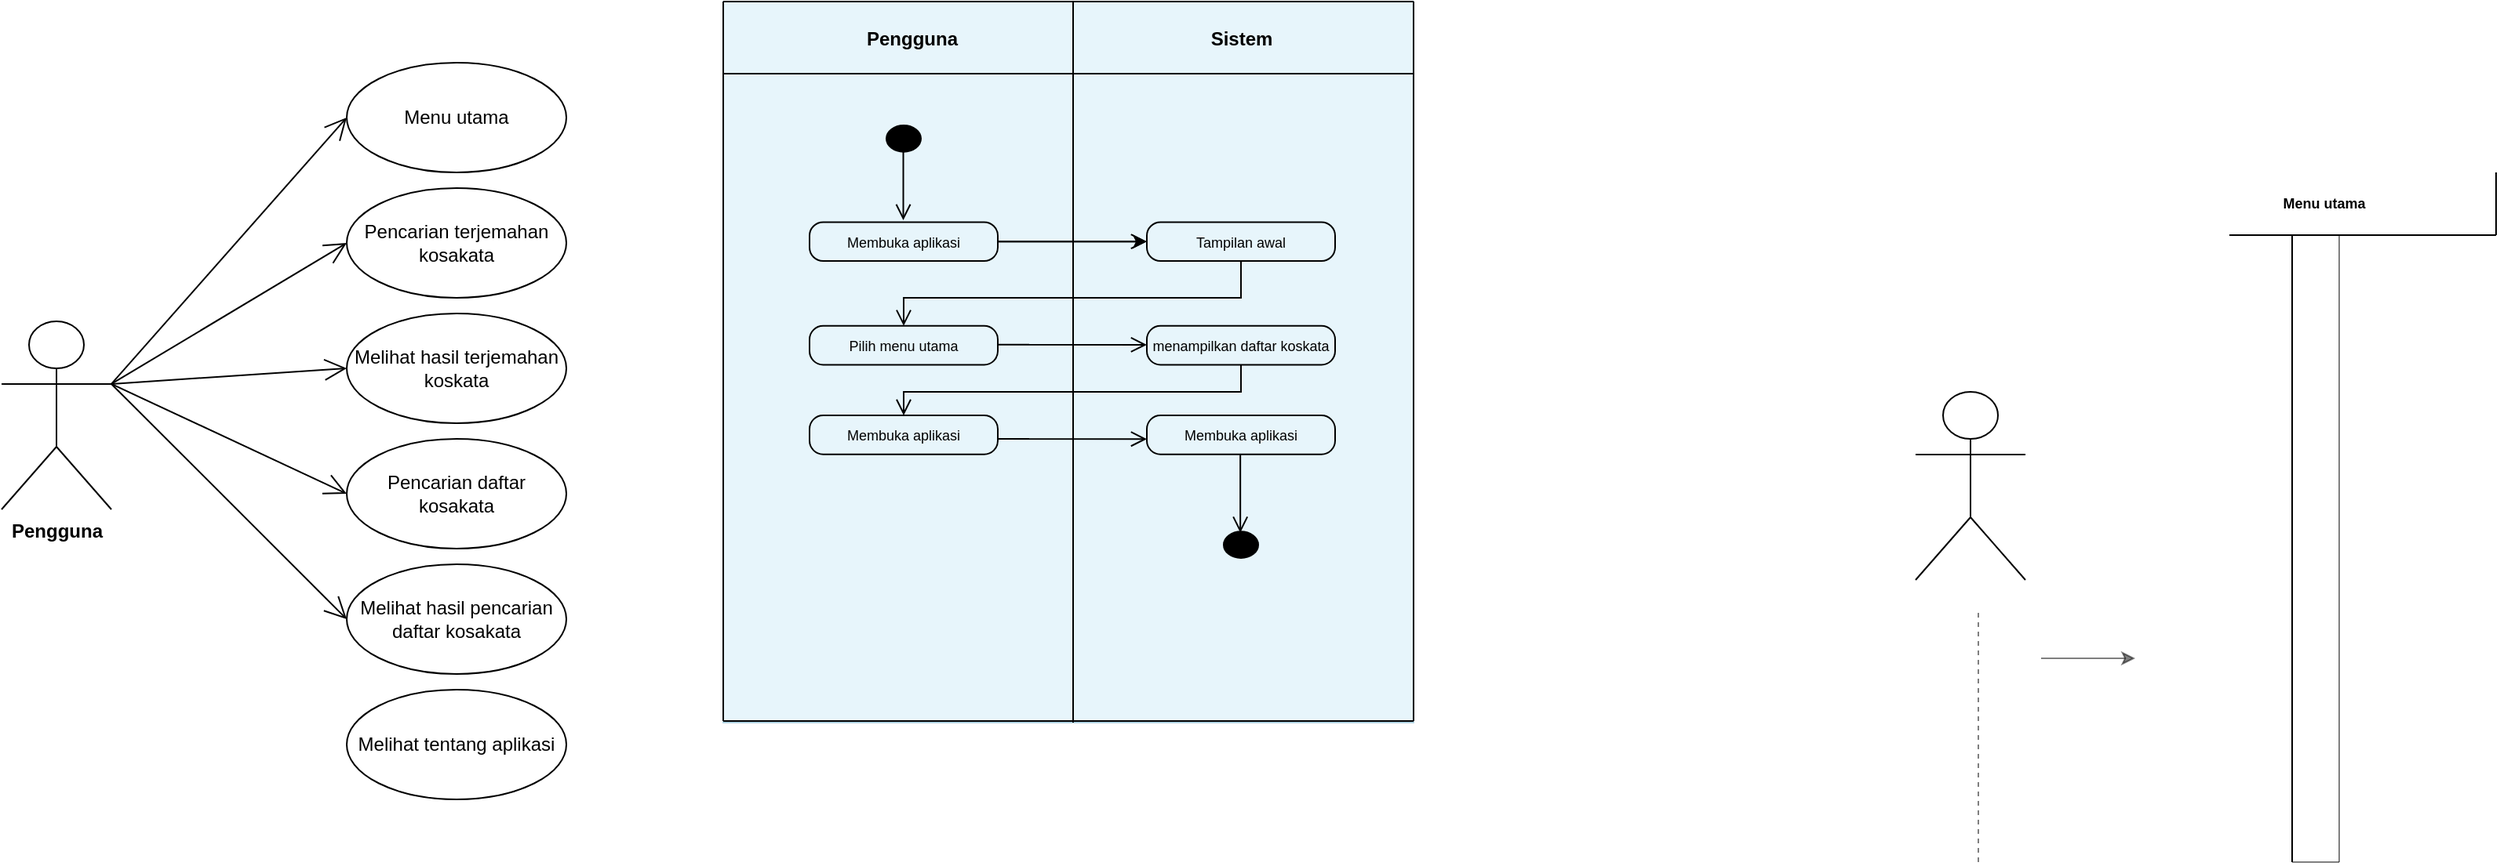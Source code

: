 <mxfile version="20.0.4" type="github">
  <diagram name="Page-1" id="13e1069c-82ec-6db2-03f1-153e76fe0fe0">
    <mxGraphModel dx="1447" dy="867" grid="1" gridSize="10" guides="1" tooltips="1" connect="1" arrows="1" fold="1" page="1" pageScale="1" pageWidth="1100" pageHeight="850" background="#ffffff" math="0" shadow="0">
      <root>
        <mxCell id="0" />
        <mxCell id="1" parent="0" />
        <mxCell id="nNu6dmn3I-eXbNnUtVfC-1" value="&lt;b&gt;Pengguna&lt;/b&gt;" style="shape=umlActor;verticalLabelPosition=bottom;verticalAlign=top;html=1;outlineConnect=0;" vertex="1" parent="1">
          <mxGeometry x="220" y="295" width="70" height="120" as="geometry" />
        </mxCell>
        <mxCell id="nNu6dmn3I-eXbNnUtVfC-2" value="Menu utama" style="ellipse;whiteSpace=wrap;html=1;" vertex="1" parent="1">
          <mxGeometry x="440" y="130" width="140" height="70" as="geometry" />
        </mxCell>
        <mxCell id="nNu6dmn3I-eXbNnUtVfC-3" value="Pencarian terjemahan kosakata&lt;br&gt;" style="ellipse;whiteSpace=wrap;html=1;" vertex="1" parent="1">
          <mxGeometry x="440" y="210" width="140" height="70" as="geometry" />
        </mxCell>
        <mxCell id="nNu6dmn3I-eXbNnUtVfC-4" value="Melihat hasil terjemahan koskata&lt;br&gt;" style="ellipse;whiteSpace=wrap;html=1;" vertex="1" parent="1">
          <mxGeometry x="440" y="290" width="140" height="70" as="geometry" />
        </mxCell>
        <mxCell id="nNu6dmn3I-eXbNnUtVfC-5" value="Pencarian daftar kosakata" style="ellipse;whiteSpace=wrap;html=1;" vertex="1" parent="1">
          <mxGeometry x="440" y="370" width="140" height="70" as="geometry" />
        </mxCell>
        <mxCell id="nNu6dmn3I-eXbNnUtVfC-6" value="Melihat hasil pencarian daftar kosakata" style="ellipse;whiteSpace=wrap;html=1;" vertex="1" parent="1">
          <mxGeometry x="440" y="450" width="140" height="70" as="geometry" />
        </mxCell>
        <mxCell id="nNu6dmn3I-eXbNnUtVfC-7" value="Melihat tentang aplikasi" style="ellipse;whiteSpace=wrap;html=1;" vertex="1" parent="1">
          <mxGeometry x="440" y="530" width="140" height="70" as="geometry" />
        </mxCell>
        <mxCell id="nNu6dmn3I-eXbNnUtVfC-9" value="" style="endArrow=open;endFill=1;endSize=12;html=1;rounded=0;exitX=1;exitY=0.333;exitDx=0;exitDy=0;exitPerimeter=0;entryX=0;entryY=0.5;entryDx=0;entryDy=0;" edge="1" parent="1" source="nNu6dmn3I-eXbNnUtVfC-1" target="nNu6dmn3I-eXbNnUtVfC-4">
          <mxGeometry width="160" relative="1" as="geometry">
            <mxPoint x="290" y="340" as="sourcePoint" />
            <mxPoint x="450" y="340" as="targetPoint" />
          </mxGeometry>
        </mxCell>
        <mxCell id="nNu6dmn3I-eXbNnUtVfC-10" value="" style="endArrow=open;endFill=1;endSize=12;html=1;rounded=0;exitX=1;exitY=0.333;exitDx=0;exitDy=0;exitPerimeter=0;entryX=0;entryY=0.5;entryDx=0;entryDy=0;" edge="1" parent="1" source="nNu6dmn3I-eXbNnUtVfC-1" target="nNu6dmn3I-eXbNnUtVfC-5">
          <mxGeometry width="160" relative="1" as="geometry">
            <mxPoint x="300" y="345" as="sourcePoint" />
            <mxPoint x="450.0" y="335" as="targetPoint" />
          </mxGeometry>
        </mxCell>
        <mxCell id="nNu6dmn3I-eXbNnUtVfC-11" value="" style="endArrow=open;endFill=1;endSize=12;html=1;rounded=0;exitX=1;exitY=0.333;exitDx=0;exitDy=0;exitPerimeter=0;entryX=0;entryY=0.5;entryDx=0;entryDy=0;" edge="1" parent="1" source="nNu6dmn3I-eXbNnUtVfC-1" target="nNu6dmn3I-eXbNnUtVfC-6">
          <mxGeometry width="160" relative="1" as="geometry">
            <mxPoint x="310" y="355" as="sourcePoint" />
            <mxPoint x="460.0" y="345" as="targetPoint" />
          </mxGeometry>
        </mxCell>
        <mxCell id="nNu6dmn3I-eXbNnUtVfC-12" value="" style="endArrow=open;endFill=1;endSize=12;html=1;rounded=0;exitX=1;exitY=0.333;exitDx=0;exitDy=0;exitPerimeter=0;entryX=0;entryY=0.5;entryDx=0;entryDy=0;" edge="1" parent="1" source="nNu6dmn3I-eXbNnUtVfC-1" target="nNu6dmn3I-eXbNnUtVfC-3">
          <mxGeometry width="160" relative="1" as="geometry">
            <mxPoint x="300.0" y="345" as="sourcePoint" />
            <mxPoint x="450.0" y="335" as="targetPoint" />
          </mxGeometry>
        </mxCell>
        <mxCell id="nNu6dmn3I-eXbNnUtVfC-13" value="" style="endArrow=open;endFill=1;endSize=12;html=1;rounded=0;exitX=1;exitY=0.333;exitDx=0;exitDy=0;exitPerimeter=0;entryX=0;entryY=0.5;entryDx=0;entryDy=0;" edge="1" parent="1" source="nNu6dmn3I-eXbNnUtVfC-1" target="nNu6dmn3I-eXbNnUtVfC-2">
          <mxGeometry width="160" relative="1" as="geometry">
            <mxPoint x="310.0" y="355" as="sourcePoint" />
            <mxPoint x="460.0" y="345" as="targetPoint" />
          </mxGeometry>
        </mxCell>
        <mxCell id="nNu6dmn3I-eXbNnUtVfC-52" value="" style="group;fillColor=#b1ddf0;strokeColor=#10739e;opacity=30;" vertex="1" connectable="0" parent="1">
          <mxGeometry x="680" y="91" width="440" height="460" as="geometry" />
        </mxCell>
        <mxCell id="nNu6dmn3I-eXbNnUtVfC-25" value="" style="endArrow=none;html=1;rounded=0;" edge="1" parent="nNu6dmn3I-eXbNnUtVfC-52">
          <mxGeometry width="50" height="50" relative="1" as="geometry">
            <mxPoint y="46" as="sourcePoint" />
            <mxPoint x="440" y="46" as="targetPoint" />
          </mxGeometry>
        </mxCell>
        <mxCell id="nNu6dmn3I-eXbNnUtVfC-26" value="" style="endArrow=none;html=1;rounded=0;" edge="1" parent="nNu6dmn3I-eXbNnUtVfC-52">
          <mxGeometry width="50" height="50" relative="1" as="geometry">
            <mxPoint x="223" y="460" as="sourcePoint" />
            <mxPoint x="223" as="targetPoint" />
          </mxGeometry>
        </mxCell>
        <mxCell id="nNu6dmn3I-eXbNnUtVfC-27" value="&lt;b&gt;Pengguna&lt;/b&gt;" style="text;html=1;resizable=0;autosize=1;align=center;verticalAlign=middle;points=[];fillColor=none;strokeColor=none;rounded=0;opacity=30;" vertex="1" parent="nNu6dmn3I-eXbNnUtVfC-52">
          <mxGeometry x="80" y="9" width="80" height="30" as="geometry" />
        </mxCell>
        <mxCell id="nNu6dmn3I-eXbNnUtVfC-28" value="&lt;b&gt;Sistem&lt;/b&gt;" style="text;html=1;resizable=0;autosize=1;align=center;verticalAlign=middle;points=[];fillColor=none;strokeColor=none;rounded=0;opacity=30;" vertex="1" parent="nNu6dmn3I-eXbNnUtVfC-52">
          <mxGeometry x="300" y="9" width="60" height="30" as="geometry" />
        </mxCell>
        <mxCell id="nNu6dmn3I-eXbNnUtVfC-18" value="" style="endArrow=none;html=1;rounded=0;" edge="1" parent="nNu6dmn3I-eXbNnUtVfC-52">
          <mxGeometry width="50" height="50" relative="1" as="geometry">
            <mxPoint y="459" as="sourcePoint" />
            <mxPoint as="targetPoint" />
          </mxGeometry>
        </mxCell>
        <mxCell id="nNu6dmn3I-eXbNnUtVfC-19" value="" style="endArrow=none;html=1;rounded=0;" edge="1" parent="nNu6dmn3I-eXbNnUtVfC-52">
          <mxGeometry width="50" height="50" relative="1" as="geometry">
            <mxPoint x="440" y="459" as="sourcePoint" />
            <mxPoint x="440" as="targetPoint" />
          </mxGeometry>
        </mxCell>
        <mxCell id="nNu6dmn3I-eXbNnUtVfC-20" value="" style="endArrow=none;html=1;rounded=0;" edge="1" parent="nNu6dmn3I-eXbNnUtVfC-52">
          <mxGeometry width="50" height="50" relative="1" as="geometry">
            <mxPoint y="459.0" as="sourcePoint" />
            <mxPoint x="440" y="459.0" as="targetPoint" />
          </mxGeometry>
        </mxCell>
        <mxCell id="nNu6dmn3I-eXbNnUtVfC-21" value="" style="endArrow=none;html=1;rounded=0;" edge="1" parent="nNu6dmn3I-eXbNnUtVfC-52">
          <mxGeometry width="50" height="50" relative="1" as="geometry">
            <mxPoint as="sourcePoint" />
            <mxPoint x="440" as="targetPoint" />
          </mxGeometry>
        </mxCell>
        <mxCell id="nNu6dmn3I-eXbNnUtVfC-29" value="" style="ellipse;html=1;shape=startState;fillColor=#000000;strokeColor=#000000;" vertex="1" parent="nNu6dmn3I-eXbNnUtVfC-52">
          <mxGeometry x="100" y="75.001" width="30" height="24.829" as="geometry" />
        </mxCell>
        <mxCell id="nNu6dmn3I-eXbNnUtVfC-32" value="&lt;font style=&quot;font-size: 9px;&quot;&gt;Membuka aplikasi&lt;/font&gt;" style="rounded=1;whiteSpace=wrap;html=1;strokeColor=#000000;strokeWidth=1;fillColor=none;arcSize=35;" vertex="1" parent="nNu6dmn3I-eXbNnUtVfC-52">
          <mxGeometry x="55" y="140.699" width="120" height="24.829" as="geometry" />
        </mxCell>
        <mxCell id="nNu6dmn3I-eXbNnUtVfC-33" value="&lt;font style=&quot;font-size: 9px;&quot;&gt;Pilih menu utama&lt;/font&gt;" style="rounded=1;whiteSpace=wrap;html=1;strokeColor=#000000;strokeWidth=1;fillColor=none;arcSize=35;" vertex="1" parent="nNu6dmn3I-eXbNnUtVfC-52">
          <mxGeometry x="55" y="206.911" width="120" height="24.829" as="geometry" />
        </mxCell>
        <mxCell id="nNu6dmn3I-eXbNnUtVfC-34" value="&lt;font style=&quot;font-size: 9px;&quot;&gt;Tampilan awal&lt;/font&gt;" style="rounded=1;whiteSpace=wrap;html=1;strokeColor=#000000;strokeWidth=1;fillColor=none;arcSize=35;" vertex="1" parent="nNu6dmn3I-eXbNnUtVfC-52">
          <mxGeometry x="270" y="140.699" width="120" height="24.829" as="geometry" />
        </mxCell>
        <mxCell id="nNu6dmn3I-eXbNnUtVfC-35" value="&lt;font style=&quot;font-size: 9px;&quot;&gt;menampilkan daftar koskata&lt;/font&gt;" style="rounded=1;whiteSpace=wrap;html=1;strokeColor=#000000;strokeWidth=1;fillColor=none;arcSize=35;" vertex="1" parent="nNu6dmn3I-eXbNnUtVfC-52">
          <mxGeometry x="270" y="206.911" width="120" height="24.829" as="geometry" />
        </mxCell>
        <mxCell id="nNu6dmn3I-eXbNnUtVfC-36" value="&lt;font style=&quot;font-size: 9px;&quot;&gt;Membuka aplikasi&lt;/font&gt;" style="rounded=1;whiteSpace=wrap;html=1;strokeColor=#000000;strokeWidth=1;fillColor=none;arcSize=35;" vertex="1" parent="nNu6dmn3I-eXbNnUtVfC-52">
          <mxGeometry x="270" y="264.018" width="120" height="24.829" as="geometry" />
        </mxCell>
        <mxCell id="nNu6dmn3I-eXbNnUtVfC-37" value="&lt;font style=&quot;font-size: 9px;&quot;&gt;Membuka aplikasi&lt;/font&gt;" style="rounded=1;whiteSpace=wrap;html=1;strokeColor=#000000;strokeWidth=1;fillColor=none;arcSize=35;" vertex="1" parent="nNu6dmn3I-eXbNnUtVfC-52">
          <mxGeometry x="55" y="264.018" width="120" height="24.829" as="geometry" />
        </mxCell>
        <mxCell id="nNu6dmn3I-eXbNnUtVfC-39" value="" style="ellipse;html=1;shape=startState;fillColor=#000000;strokeColor=#000000;" vertex="1" parent="nNu6dmn3I-eXbNnUtVfC-52">
          <mxGeometry x="315" y="334.171" width="30" height="24.829" as="geometry" />
        </mxCell>
        <mxCell id="nNu6dmn3I-eXbNnUtVfC-41" value="" style="edgeStyle=orthogonalEdgeStyle;html=1;verticalAlign=bottom;endArrow=open;endSize=8;strokeColor=#000000;rounded=0;" edge="1" parent="nNu6dmn3I-eXbNnUtVfC-52">
          <mxGeometry relative="1" as="geometry">
            <mxPoint x="329.58" y="338.829" as="targetPoint" />
            <mxPoint x="329.58" y="289.171" as="sourcePoint" />
          </mxGeometry>
        </mxCell>
        <mxCell id="nNu6dmn3I-eXbNnUtVfC-42" value="" style="edgeStyle=orthogonalEdgeStyle;html=1;verticalAlign=bottom;endArrow=open;endSize=8;strokeColor=#000000;rounded=0;" edge="1" parent="nNu6dmn3I-eXbNnUtVfC-52">
          <mxGeometry relative="1" as="geometry">
            <mxPoint x="114.76" y="139.489" as="targetPoint" />
            <mxPoint x="114.76" y="89.831" as="sourcePoint" />
          </mxGeometry>
        </mxCell>
        <mxCell id="nNu6dmn3I-eXbNnUtVfC-43" value="" style="edgeStyle=orthogonalEdgeStyle;html=1;verticalAlign=bottom;endArrow=open;endSize=8;strokeColor=#000000;rounded=0;exitX=1;exitY=0.5;exitDx=0;exitDy=0;entryX=0;entryY=0.5;entryDx=0;entryDy=0;" edge="1" parent="nNu6dmn3I-eXbNnUtVfC-52" source="nNu6dmn3I-eXbNnUtVfC-32" target="nNu6dmn3I-eXbNnUtVfC-34">
          <mxGeometry relative="1" as="geometry">
            <mxPoint x="220.0" y="165.529" as="targetPoint" />
            <mxPoint x="220.0" y="115.871" as="sourcePoint" />
          </mxGeometry>
        </mxCell>
        <mxCell id="nNu6dmn3I-eXbNnUtVfC-46" value="" style="edgeStyle=orthogonalEdgeStyle;rounded=0;orthogonalLoop=1;jettySize=auto;html=1;fontColor=#000000;strokeColor=#000000;" edge="1" parent="nNu6dmn3I-eXbNnUtVfC-52" source="nNu6dmn3I-eXbNnUtVfC-32" target="nNu6dmn3I-eXbNnUtVfC-34">
          <mxGeometry relative="1" as="geometry" />
        </mxCell>
        <mxCell id="nNu6dmn3I-eXbNnUtVfC-44" value="" style="edgeStyle=orthogonalEdgeStyle;html=1;verticalAlign=bottom;endArrow=open;endSize=8;strokeColor=#000000;rounded=0;exitX=0.5;exitY=1;exitDx=0;exitDy=0;entryX=0.5;entryY=0;entryDx=0;entryDy=0;" edge="1" parent="nNu6dmn3I-eXbNnUtVfC-52" source="nNu6dmn3I-eXbNnUtVfC-34" target="nNu6dmn3I-eXbNnUtVfC-33">
          <mxGeometry relative="1" as="geometry">
            <mxPoint x="280" y="163.114" as="targetPoint" />
            <mxPoint x="185" y="163.114" as="sourcePoint" />
            <Array as="points">
              <mxPoint x="330" y="189" />
              <mxPoint x="115" y="189" />
            </Array>
          </mxGeometry>
        </mxCell>
        <mxCell id="nNu6dmn3I-eXbNnUtVfC-47" value="" style="edgeStyle=orthogonalEdgeStyle;html=1;verticalAlign=bottom;endArrow=open;endSize=8;strokeColor=#000000;rounded=0;exitX=1;exitY=0.5;exitDx=0;exitDy=0;" edge="1" parent="nNu6dmn3I-eXbNnUtVfC-52">
          <mxGeometry relative="1" as="geometry">
            <mxPoint x="270" y="219" as="targetPoint" />
            <mxPoint x="195" y="218.874" as="sourcePoint" />
            <Array as="points">
              <mxPoint x="175" y="219" />
              <mxPoint x="175" y="219" />
            </Array>
          </mxGeometry>
        </mxCell>
        <mxCell id="nNu6dmn3I-eXbNnUtVfC-49" value="" style="edgeStyle=orthogonalEdgeStyle;html=1;verticalAlign=bottom;endArrow=open;endSize=8;strokeColor=#000000;rounded=0;exitX=0.5;exitY=1;exitDx=0;exitDy=0;entryX=0.5;entryY=0;entryDx=0;entryDy=0;" edge="1" parent="nNu6dmn3I-eXbNnUtVfC-52" source="nNu6dmn3I-eXbNnUtVfC-35" target="nNu6dmn3I-eXbNnUtVfC-37">
          <mxGeometry relative="1" as="geometry">
            <mxPoint x="120" y="269" as="targetPoint" />
            <mxPoint x="335" y="231.738" as="sourcePoint" />
            <Array as="points">
              <mxPoint x="330" y="249" />
              <mxPoint x="115" y="249" />
            </Array>
          </mxGeometry>
        </mxCell>
        <mxCell id="nNu6dmn3I-eXbNnUtVfC-51" value="" style="edgeStyle=orthogonalEdgeStyle;html=1;verticalAlign=bottom;endArrow=open;endSize=8;strokeColor=#000000;rounded=0;exitX=1;exitY=0.5;exitDx=0;exitDy=0;" edge="1" parent="nNu6dmn3I-eXbNnUtVfC-52">
          <mxGeometry relative="1" as="geometry">
            <mxPoint x="270" y="279.13" as="targetPoint" />
            <mxPoint x="195" y="279.004" as="sourcePoint" />
            <Array as="points">
              <mxPoint x="175" y="279.13" />
              <mxPoint x="175" y="279.13" />
            </Array>
          </mxGeometry>
        </mxCell>
        <mxCell id="nNu6dmn3I-eXbNnUtVfC-54" value="" style="shape=umlActor;verticalLabelPosition=bottom;verticalAlign=top;html=1;outlineConnect=0;" vertex="1" parent="1">
          <mxGeometry x="1440" y="340" width="70" height="120" as="geometry" />
        </mxCell>
        <mxCell id="nNu6dmn3I-eXbNnUtVfC-56" value="" style="endArrow=none;html=1;rounded=0;fontSize=9;fontColor=#000000;strokeColor=#000000;" edge="1" parent="1">
          <mxGeometry width="50" height="50" relative="1" as="geometry">
            <mxPoint x="1810" y="240" as="sourcePoint" />
            <mxPoint x="1640" y="240" as="targetPoint" />
          </mxGeometry>
        </mxCell>
        <mxCell id="nNu6dmn3I-eXbNnUtVfC-57" value="" style="endArrow=none;html=1;rounded=0;fontSize=9;fontColor=#000000;strokeColor=#000000;" edge="1" parent="1">
          <mxGeometry width="50" height="50" relative="1" as="geometry">
            <mxPoint x="1810" y="240" as="sourcePoint" />
            <mxPoint x="1810" y="200" as="targetPoint" />
          </mxGeometry>
        </mxCell>
        <mxCell id="nNu6dmn3I-eXbNnUtVfC-58" value="" style="endArrow=none;html=1;rounded=0;fontSize=9;fontColor=#000000;strokeColor=#000000;" edge="1" parent="1">
          <mxGeometry width="50" height="50" relative="1" as="geometry">
            <mxPoint x="1680" y="640" as="sourcePoint" />
            <mxPoint x="1680" y="240" as="targetPoint" />
          </mxGeometry>
        </mxCell>
        <mxCell id="nNu6dmn3I-eXbNnUtVfC-59" value="" style="endArrow=none;html=1;rounded=0;fontSize=9;fontColor=#000000;strokeColor=#000000;opacity=50;" edge="1" parent="1">
          <mxGeometry width="50" height="50" relative="1" as="geometry">
            <mxPoint x="1710" y="640" as="sourcePoint" />
            <mxPoint x="1710" y="240" as="targetPoint" />
          </mxGeometry>
        </mxCell>
        <mxCell id="nNu6dmn3I-eXbNnUtVfC-60" value="" style="endArrow=none;html=1;rounded=0;fontSize=9;fontColor=#000000;strokeColor=#000000;opacity=50;" edge="1" parent="1">
          <mxGeometry width="50" height="50" relative="1" as="geometry">
            <mxPoint x="1680" y="640" as="sourcePoint" />
            <mxPoint x="1710" y="640" as="targetPoint" />
          </mxGeometry>
        </mxCell>
        <mxCell id="nNu6dmn3I-eXbNnUtVfC-62" value="" style="endArrow=none;dashed=1;html=1;rounded=0;fontSize=9;fontColor=#000000;strokeColor=#000000;opacity=50;" edge="1" parent="1">
          <mxGeometry width="50" height="50" relative="1" as="geometry">
            <mxPoint x="1480" y="640" as="sourcePoint" />
            <mxPoint x="1480" y="480" as="targetPoint" />
          </mxGeometry>
        </mxCell>
        <mxCell id="nNu6dmn3I-eXbNnUtVfC-63" value="" style="endArrow=classic;html=1;rounded=0;fontSize=9;fontColor=#000000;strokeColor=#000000;opacity=50;" edge="1" parent="1">
          <mxGeometry width="50" height="50" relative="1" as="geometry">
            <mxPoint x="1520" y="510" as="sourcePoint" />
            <mxPoint x="1580" y="510" as="targetPoint" />
          </mxGeometry>
        </mxCell>
        <mxCell id="nNu6dmn3I-eXbNnUtVfC-64" value="&lt;b&gt;Menu utama&lt;/b&gt;" style="text;html=1;resizable=0;autosize=1;align=center;verticalAlign=middle;points=[];fillColor=none;strokeColor=none;rounded=0;fontSize=9;fontColor=#000000;" vertex="1" parent="1">
          <mxGeometry x="1660" y="210" width="80" height="20" as="geometry" />
        </mxCell>
      </root>
    </mxGraphModel>
  </diagram>
</mxfile>
